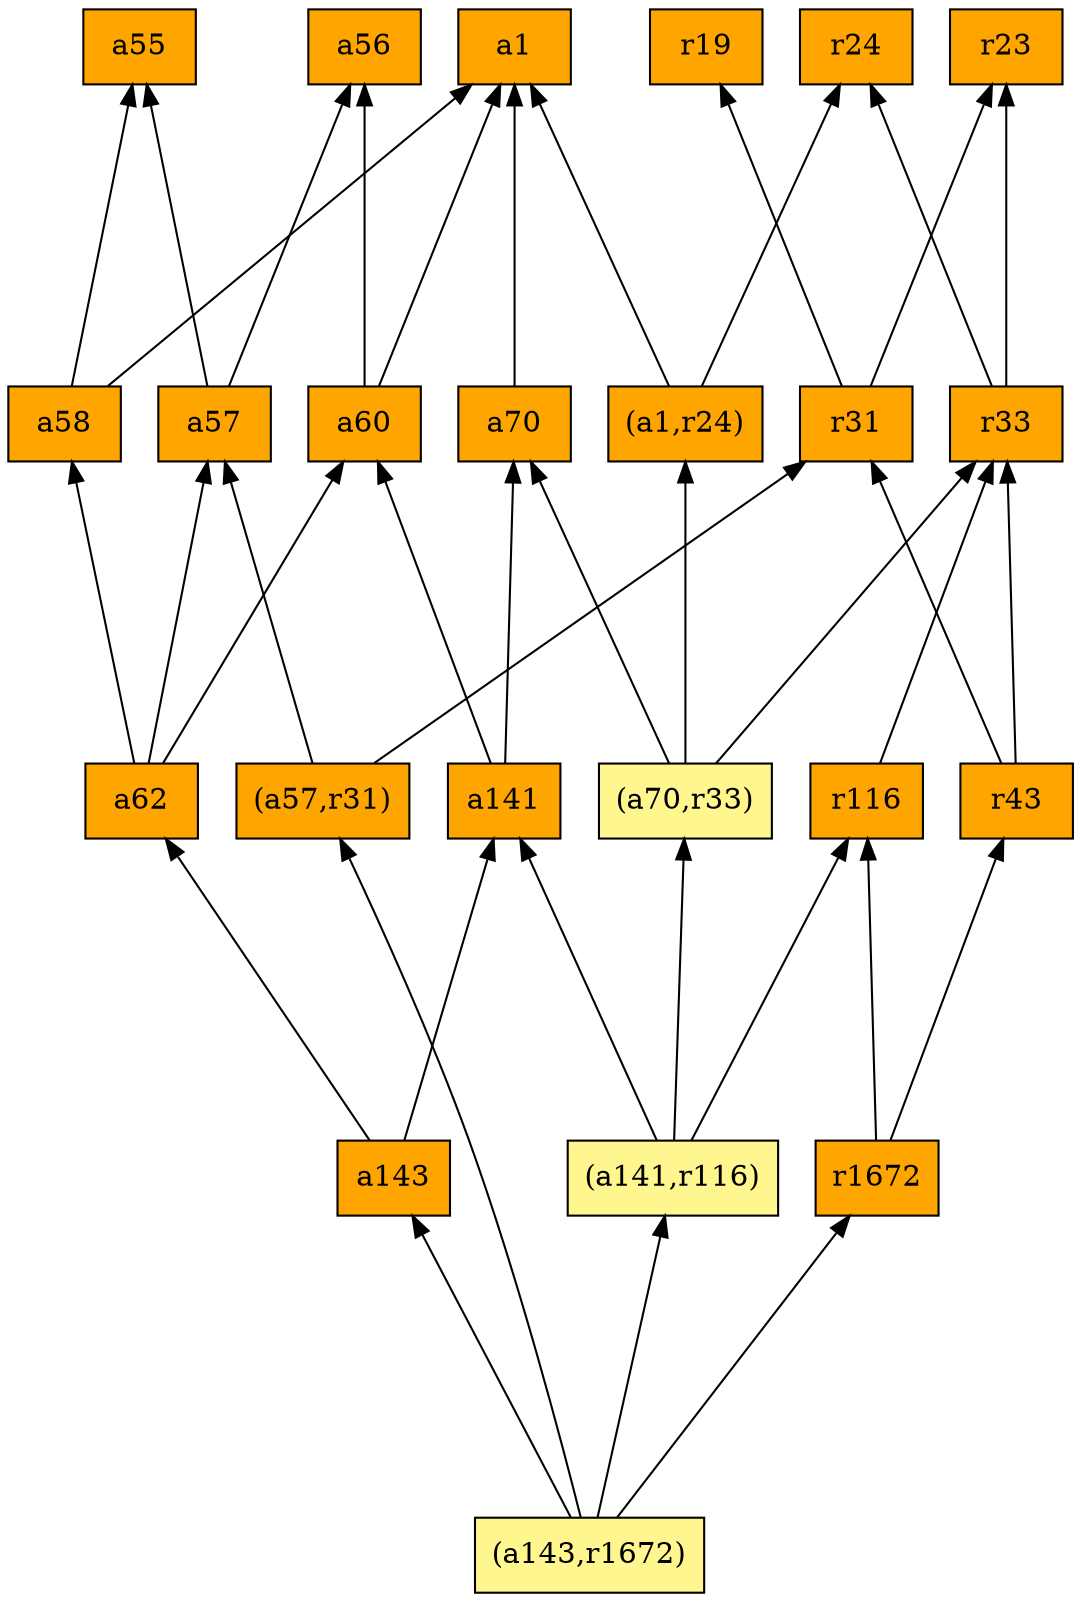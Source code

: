 digraph G {
rankdir=BT;ranksep="2.0";
"(a70,r33)" [shape=record,fillcolor=khaki1,style=filled,label="{(a70,r33)}"];
"a58" [shape=record,fillcolor=orange,style=filled,label="{a58}"];
"(a143,r1672)" [shape=record,fillcolor=khaki1,style=filled,label="{(a143,r1672)}"];
"a57" [shape=record,fillcolor=orange,style=filled,label="{a57}"];
"a56" [shape=record,fillcolor=orange,style=filled,label="{a56}"];
"a141" [shape=record,fillcolor=orange,style=filled,label="{a141}"];
"r31" [shape=record,fillcolor=orange,style=filled,label="{r31}"];
"r43" [shape=record,fillcolor=orange,style=filled,label="{r43}"];
"a62" [shape=record,fillcolor=orange,style=filled,label="{a62}"];
"(a57,r31)" [shape=record,fillcolor=orange,style=filled,label="{(a57,r31)}"];
"r116" [shape=record,fillcolor=orange,style=filled,label="{r116}"];
"a1" [shape=record,fillcolor=orange,style=filled,label="{a1}"];
"(a1,r24)" [shape=record,fillcolor=orange,style=filled,label="{(a1,r24)}"];
"a60" [shape=record,fillcolor=orange,style=filled,label="{a60}"];
"r24" [shape=record,fillcolor=orange,style=filled,label="{r24}"];
"a70" [shape=record,fillcolor=orange,style=filled,label="{a70}"];
"a55" [shape=record,fillcolor=orange,style=filled,label="{a55}"];
"r19" [shape=record,fillcolor=orange,style=filled,label="{r19}"];
"r33" [shape=record,fillcolor=orange,style=filled,label="{r33}"];
"r23" [shape=record,fillcolor=orange,style=filled,label="{r23}"];
"a143" [shape=record,fillcolor=orange,style=filled,label="{a143}"];
"(a141,r116)" [shape=record,fillcolor=khaki1,style=filled,label="{(a141,r116)}"];
"r1672" [shape=record,fillcolor=orange,style=filled,label="{r1672}"];
"(a70,r33)" -> "a70"
"(a70,r33)" -> "(a1,r24)"
"(a70,r33)" -> "r33"
"a58" -> "a1"
"a58" -> "a55"
"(a143,r1672)" -> "a143"
"(a143,r1672)" -> "(a141,r116)"
"(a143,r1672)" -> "r1672"
"(a143,r1672)" -> "(a57,r31)"
"a57" -> "a56"
"a57" -> "a55"
"a141" -> "a60"
"a141" -> "a70"
"r31" -> "r19"
"r31" -> "r23"
"r43" -> "r33"
"r43" -> "r31"
"a62" -> "a58"
"a62" -> "a60"
"a62" -> "a57"
"(a57,r31)" -> "r31"
"(a57,r31)" -> "a57"
"r116" -> "r33"
"(a1,r24)" -> "a1"
"(a1,r24)" -> "r24"
"a60" -> "a1"
"a60" -> "a56"
"a70" -> "a1"
"r33" -> "r24"
"r33" -> "r23"
"a143" -> "a141"
"a143" -> "a62"
"(a141,r116)" -> "r116"
"(a141,r116)" -> "a141"
"(a141,r116)" -> "(a70,r33)"
"r1672" -> "r116"
"r1672" -> "r43"
}